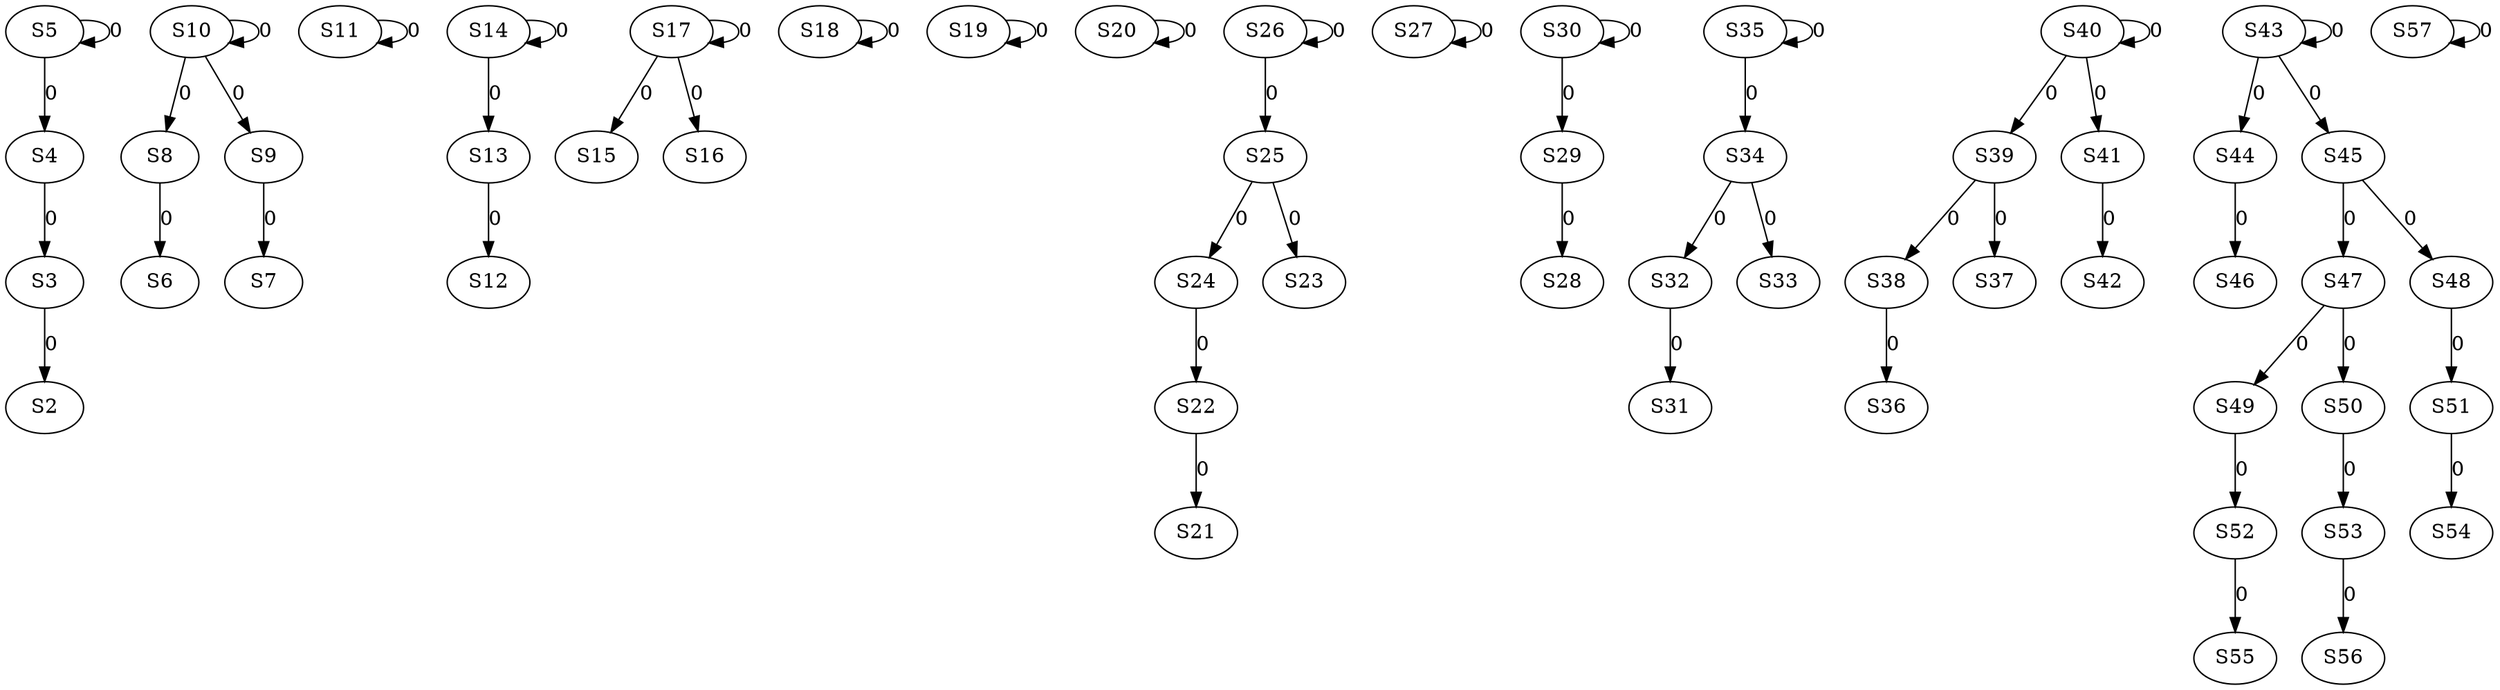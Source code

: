 strict digraph {
	S3 -> S2 [ label = 0 ];
	S4 -> S3 [ label = 0 ];
	S5 -> S4 [ label = 0 ];
	S5 -> S5 [ label = 0 ];
	S8 -> S6 [ label = 0 ];
	S9 -> S7 [ label = 0 ];
	S10 -> S8 [ label = 0 ];
	S10 -> S9 [ label = 0 ];
	S10 -> S10 [ label = 0 ];
	S11 -> S11 [ label = 0 ];
	S13 -> S12 [ label = 0 ];
	S14 -> S13 [ label = 0 ];
	S14 -> S14 [ label = 0 ];
	S17 -> S15 [ label = 0 ];
	S17 -> S16 [ label = 0 ];
	S17 -> S17 [ label = 0 ];
	S18 -> S18 [ label = 0 ];
	S19 -> S19 [ label = 0 ];
	S20 -> S20 [ label = 0 ];
	S22 -> S21 [ label = 0 ];
	S24 -> S22 [ label = 0 ];
	S25 -> S23 [ label = 0 ];
	S25 -> S24 [ label = 0 ];
	S26 -> S25 [ label = 0 ];
	S26 -> S26 [ label = 0 ];
	S27 -> S27 [ label = 0 ];
	S29 -> S28 [ label = 0 ];
	S30 -> S29 [ label = 0 ];
	S30 -> S30 [ label = 0 ];
	S32 -> S31 [ label = 0 ];
	S34 -> S32 [ label = 0 ];
	S34 -> S33 [ label = 0 ];
	S35 -> S34 [ label = 0 ];
	S35 -> S35 [ label = 0 ];
	S38 -> S36 [ label = 0 ];
	S39 -> S37 [ label = 0 ];
	S39 -> S38 [ label = 0 ];
	S40 -> S39 [ label = 0 ];
	S40 -> S40 [ label = 0 ];
	S40 -> S41 [ label = 0 ];
	S41 -> S42 [ label = 0 ];
	S43 -> S43 [ label = 0 ];
	S43 -> S44 [ label = 0 ];
	S43 -> S45 [ label = 0 ];
	S44 -> S46 [ label = 0 ];
	S45 -> S47 [ label = 0 ];
	S45 -> S48 [ label = 0 ];
	S47 -> S49 [ label = 0 ];
	S47 -> S50 [ label = 0 ];
	S48 -> S51 [ label = 0 ];
	S49 -> S52 [ label = 0 ];
	S50 -> S53 [ label = 0 ];
	S51 -> S54 [ label = 0 ];
	S52 -> S55 [ label = 0 ];
	S53 -> S56 [ label = 0 ];
	S57 -> S57 [ label = 0 ];
}